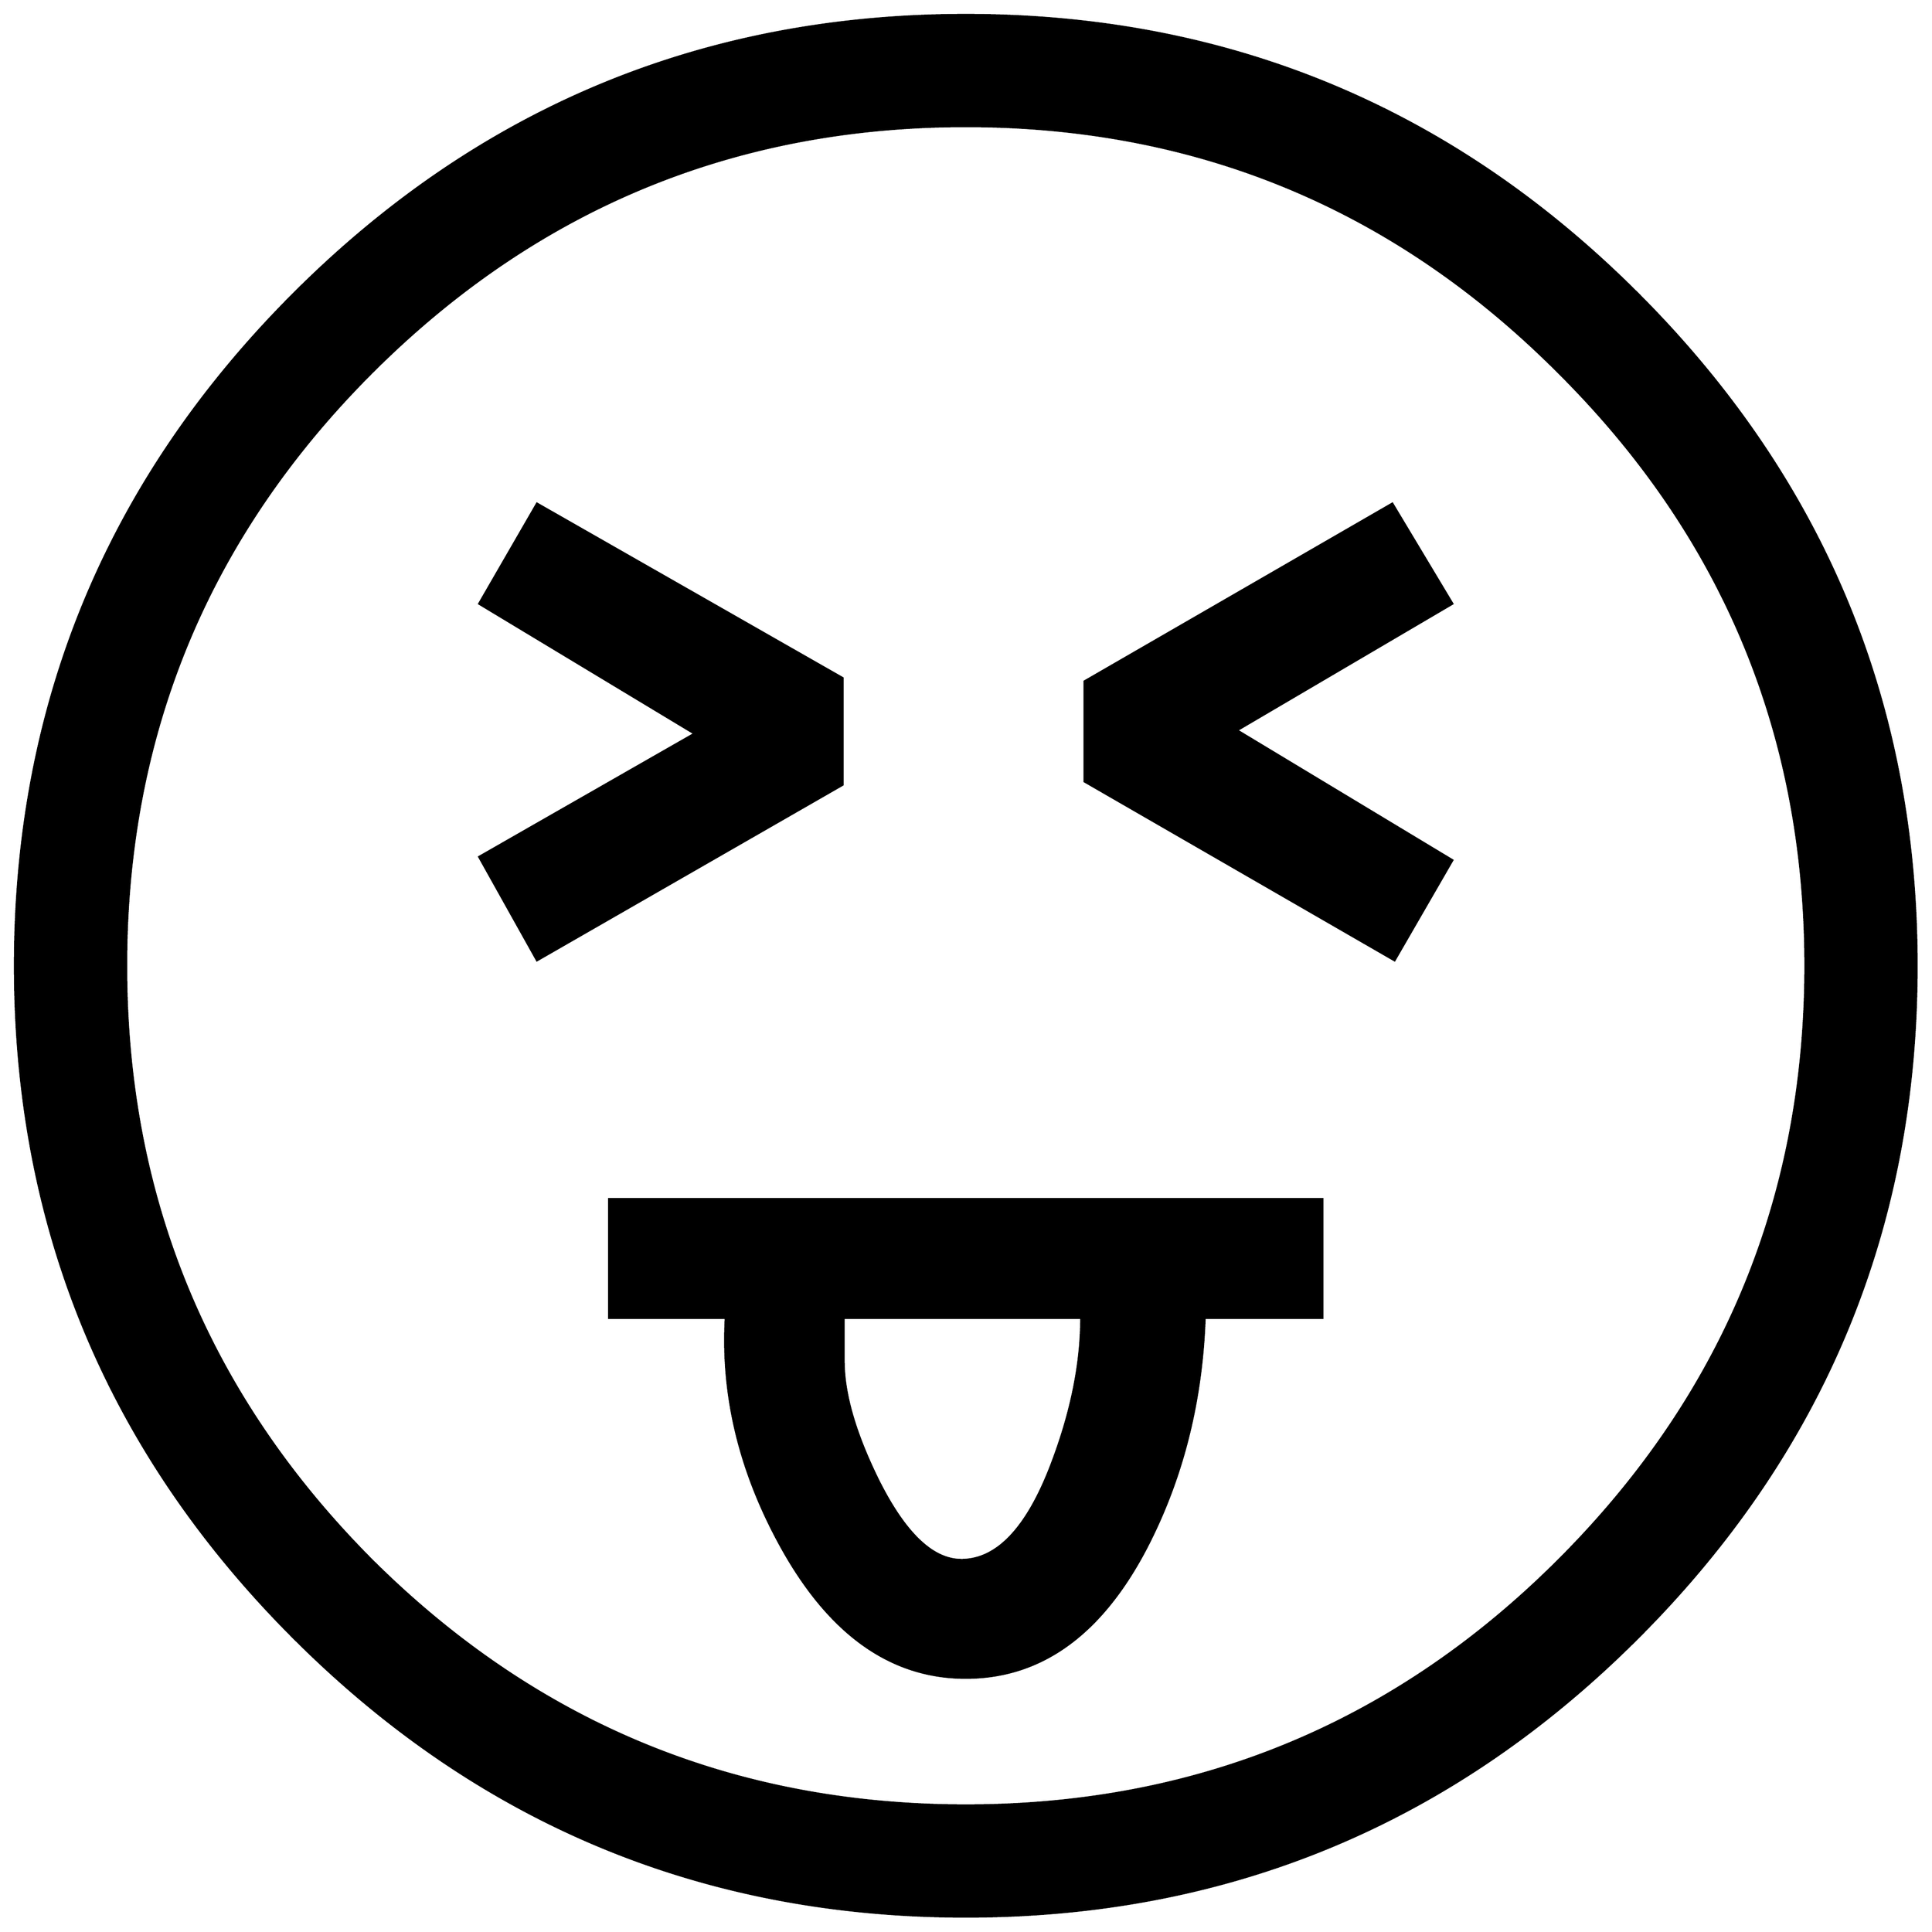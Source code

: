 


\begin{tikzpicture}[y=0.80pt, x=0.80pt, yscale=-1.0, xscale=1.0, inner sep=0pt, outer sep=0pt]
\begin{scope}[shift={(100.0,1706.0)},nonzero rule]
  \path[draw=.,fill=.,line width=1.600pt] (1794.0,-582.0) ..
    controls (1794.0,-346.0) and (1710.333,-144.333) ..
    (1543.0,23.0) .. controls (1375.667,190.333) and (1174.0,274.0)
    .. (938.0,274.0) .. controls (702.0,274.0) and (500.333,190.333)
    .. (333.0,23.0) .. controls (165.667,-144.333) and (82.0,-346.0)
    .. (82.0,-582.0) .. controls (82.0,-818.0) and
    (165.667,-1019.667) .. (333.0,-1187.0) .. controls
    (500.333,-1354.333) and (702.0,-1438.0) .. (938.0,-1438.0) ..
    controls (1174.0,-1438.0) and (1375.667,-1354.333) ..
    (1543.0,-1187.0) .. controls (1710.333,-1019.667) and
    (1794.0,-818.0) .. (1794.0,-582.0) -- cycle(1694.0,-582.0)
    .. controls (1694.0,-790.667) and (1620.0,-968.667) ..
    (1472.0,-1116.0) .. controls (1324.667,-1264.0) and
    (1146.667,-1338.0) .. (938.0,-1338.0) .. controls
    (729.333,-1338.0) and (551.0,-1264.0) .. (403.0,-1116.0) ..
    controls (255.667,-968.667) and (182.0,-790.667) .. (182.0,-582.0)
    .. controls (182.0,-373.333) and (255.667,-195.0) ..
    (403.0,-47.0) .. controls (551.0,100.333) and (729.333,174.0) ..
    (938.0,174.0) .. controls (1146.667,174.0) and (1324.667,100.333)
    .. (1472.0,-47.0) .. controls (1620.0,-195.0) and
    (1694.0,-373.333) .. (1694.0,-582.0) -- cycle(1376.0,-677.0)
    -- (1324.0,-587.0) -- (1045.0,-748.0) -- (1045.0,-838.0) --
    (1322.0,-998.0) -- (1376.0,-908.0) -- (1182.0,-794.0) --
    (1376.0,-677.0) -- cycle(827.0,-745.0) -- (552.0,-587.0) --
    (500.0,-680.0) -- (694.0,-791.0) -- (500.0,-908.0) --
    (552.0,-998.0) -- (827.0,-841.0) -- (827.0,-745.0) --
    cycle(1259.0,-265.0) -- (1153.0,-265.0) .. controls
    (1150.333,-189.0) and (1132.667,-119.667) .. (1100.0,-57.0) ..
    controls (1059.333,20.333) and (1005.333,59.0) .. (938.0,59.0) ..
    controls (871.333,59.0) and (816.333,20.333) .. (773.0,-57.0) ..
    controls (735.0,-125.0) and (718.0,-194.333) .. (722.0,-265.0)
    -- (617.0,-265.0) -- (617.0,-372.0) -- (1259.0,-372.0) --
    (1259.0,-265.0) -- cycle(1042.0,-265.0) -- (828.0,-265.0) --
    (828.0,-226.0) .. controls (828.0,-196.667) and (838.333,-161.0)
    .. (859.0,-119.0) .. controls (883.0,-71.0) and
    (908.0,-47.0) .. (934.0,-47.0) .. controls (966.667,-47.0) and
    (994.0,-76.333) .. (1016.0,-135.0) .. controls (1033.333,-181.0)
    and (1042.0,-224.333) .. (1042.0,-265.0) -- cycle;
\end{scope}

\end{tikzpicture}

